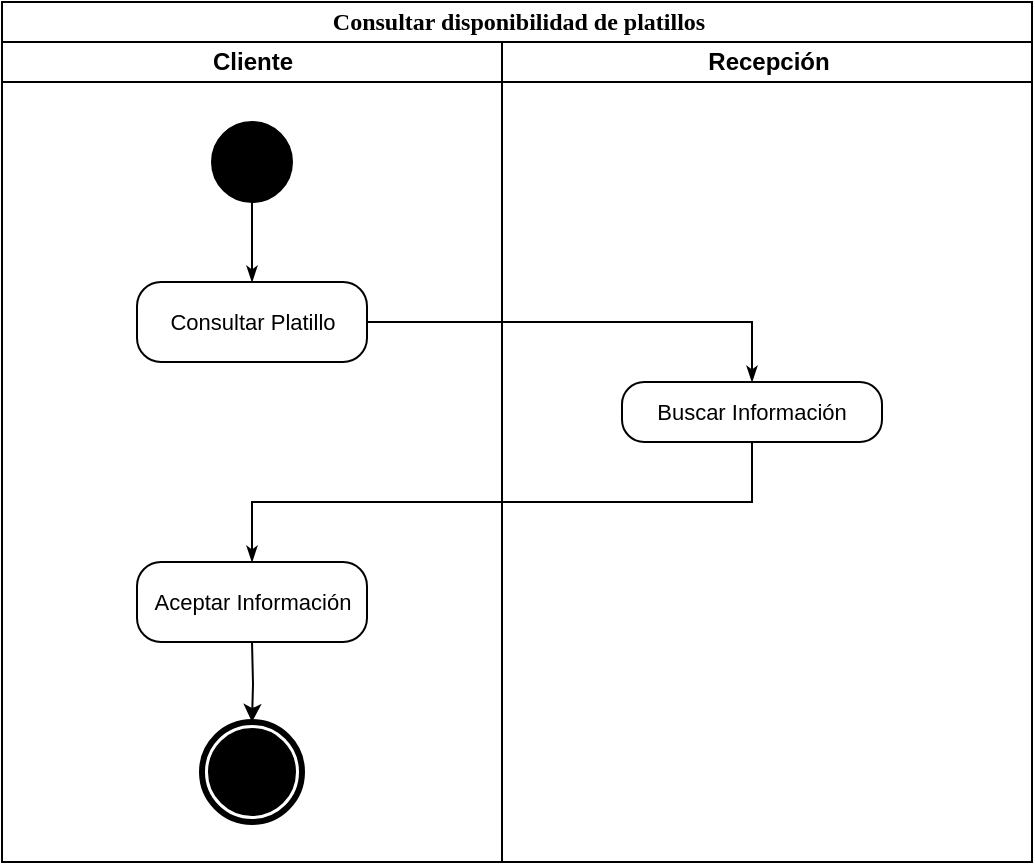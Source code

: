 <mxfile version="13.8.3" type="device"><diagram name="Page-1" id="0783ab3e-0a74-02c8-0abd-f7b4e66b4bec"><mxGraphModel dx="1048" dy="493" grid="1" gridSize="10" guides="1" tooltips="1" connect="1" arrows="1" fold="1" page="1" pageScale="1" pageWidth="850" pageHeight="1100" background="#ffffff" math="0" shadow="0"><root><mxCell id="0"/><mxCell id="1" parent="0"/><mxCell id="1c1d494c118603dd-1" value="Consultar disponibilidad de platillos" style="swimlane;html=1;childLayout=stackLayout;startSize=20;rounded=0;shadow=0;comic=0;labelBackgroundColor=none;strokeWidth=1;fontFamily=Verdana;fontSize=12;align=center;" parent="1" vertex="1"><mxGeometry x="40" y="40" width="515" height="430" as="geometry"/></mxCell><mxCell id="1c1d494c118603dd-2" value="Cliente" style="swimlane;html=1;startSize=20;" parent="1c1d494c118603dd-1" vertex="1"><mxGeometry y="20" width="250" height="410" as="geometry"/></mxCell><mxCell id="Tj9fc9_SL6Puyq0dAb6u-1" value="&lt;font style=&quot;font-size: 11px&quot;&gt;Consultar Platillo&lt;/font&gt;" style="rounded=1;whiteSpace=wrap;html=1;shadow=0;comic=0;labelBackgroundColor=none;strokeWidth=1;fontFamily=Helvetica;fontSize=12;align=center;arcSize=30;" parent="1c1d494c118603dd-2" vertex="1"><mxGeometry x="67.5" y="120" width="115" height="40" as="geometry"/></mxCell><mxCell id="60571a20871a0731-4" value="" style="ellipse;whiteSpace=wrap;html=1;rounded=0;shadow=0;comic=0;labelBackgroundColor=none;strokeWidth=1;fillColor=#000000;fontFamily=Helvetica;fontSize=12;align=center;" parent="1c1d494c118603dd-2" vertex="1"><mxGeometry x="105" y="40" width="40" height="40" as="geometry"/></mxCell><mxCell id="1c1d494c118603dd-27" style="edgeStyle=orthogonalEdgeStyle;rounded=0;html=1;labelBackgroundColor=none;startArrow=none;startFill=0;startSize=5;endArrow=classicThin;endFill=1;endSize=5;jettySize=auto;orthogonalLoop=1;strokeWidth=1;fontFamily=Helvetica;fontSize=12;entryX=0.5;entryY=0;entryDx=0;entryDy=0;" parent="1c1d494c118603dd-2" source="60571a20871a0731-4" target="Tj9fc9_SL6Puyq0dAb6u-1" edge="1"><mxGeometry relative="1" as="geometry"><mxPoint x="125" y="110" as="targetPoint"/></mxGeometry></mxCell><mxCell id="Uf3dyHNlKImh2pP6pc8h-1" value="&lt;font style=&quot;font-size: 11px&quot;&gt;Aceptar Información&lt;/font&gt;" style="rounded=1;whiteSpace=wrap;html=1;shadow=0;comic=0;labelBackgroundColor=none;strokeWidth=1;fontFamily=Helvetica;fontSize=12;align=center;arcSize=30;" parent="1c1d494c118603dd-2" vertex="1"><mxGeometry x="67.5" y="260" width="115" height="40" as="geometry"/></mxCell><mxCell id="Uf3dyHNlKImh2pP6pc8h-2" style="edgeStyle=orthogonalEdgeStyle;rounded=0;orthogonalLoop=1;jettySize=auto;html=1;entryX=0.5;entryY=0;entryDx=0;entryDy=0;exitX=0.5;exitY=1;exitDx=0;exitDy=0;fontFamily=Helvetica;" parent="1c1d494c118603dd-2" target="Uf3dyHNlKImh2pP6pc8h-3" edge="1"><mxGeometry relative="1" as="geometry"><mxPoint x="125" y="300" as="sourcePoint"/><mxPoint x="-165" y="280" as="targetPoint"/></mxGeometry></mxCell><mxCell id="Uf3dyHNlKImh2pP6pc8h-3" value="" style="shape=mxgraph.bpmn.shape;html=1;verticalLabelPosition=bottom;labelBackgroundColor=#ffffff;verticalAlign=top;align=center;perimeter=ellipsePerimeter;outlineConnect=0;outline=end;symbol=terminate;fontFamily=Helvetica;" parent="1c1d494c118603dd-2" vertex="1"><mxGeometry x="100" y="340" width="50" height="50" as="geometry"/></mxCell><mxCell id="1c1d494c118603dd-28" style="edgeStyle=orthogonalEdgeStyle;rounded=0;html=1;entryX=0.5;entryY=0;labelBackgroundColor=none;startArrow=none;startFill=0;startSize=5;endArrow=classicThin;endFill=1;endSize=5;jettySize=auto;orthogonalLoop=1;strokeWidth=1;fontFamily=Helvetica;fontSize=12;entryDx=0;entryDy=0;exitX=1;exitY=0.5;exitDx=0;exitDy=0;" parent="1c1d494c118603dd-1" source="Tj9fc9_SL6Puyq0dAb6u-1" target="1c1d494c118603dd-6" edge="1"><mxGeometry relative="1" as="geometry"><Array as="points"><mxPoint x="375" y="160"/></Array><mxPoint x="190" y="155" as="sourcePoint"/><mxPoint x="353.5" y="180" as="targetPoint"/></mxGeometry></mxCell><mxCell id="1c1d494c118603dd-3" value="Recepción" style="swimlane;html=1;startSize=20;" parent="1c1d494c118603dd-1" vertex="1"><mxGeometry x="250" y="20" width="265" height="410" as="geometry"/></mxCell><mxCell id="1c1d494c118603dd-6" value="Buscar Información" style="rounded=1;whiteSpace=wrap;html=1;shadow=0;comic=0;labelBackgroundColor=none;strokeWidth=1;fontFamily=Helvetica;fontSize=11;align=center;arcSize=37;" parent="1c1d494c118603dd-3" vertex="1"><mxGeometry x="60" y="170" width="130" height="30" as="geometry"/></mxCell><mxCell id="2JhK4XsdEuzoDTgycAD7-19" style="edgeStyle=orthogonalEdgeStyle;rounded=0;orthogonalLoop=1;jettySize=auto;html=1;exitX=0.5;exitY=1;exitDx=0;exitDy=0;entryX=0.5;entryY=0;entryDx=0;entryDy=0;" parent="1c1d494c118603dd-3" edge="1"><mxGeometry relative="1" as="geometry"><mxPoint x="125" y="670" as="sourcePoint"/></mxGeometry></mxCell><mxCell id="2JhK4XsdEuzoDTgycAD7-2" style="edgeStyle=orthogonalEdgeStyle;rounded=0;html=1;labelBackgroundColor=none;startArrow=none;startFill=0;startSize=5;endArrow=classicThin;endFill=1;endSize=5;jettySize=auto;orthogonalLoop=1;strokeWidth=1;fontFamily=Helvetica;fontSize=12;exitX=0.5;exitY=1;exitDx=0;exitDy=0;entryX=0.5;entryY=0;entryDx=0;entryDy=0;" parent="1c1d494c118603dd-1" source="1c1d494c118603dd-6" target="Uf3dyHNlKImh2pP6pc8h-1" edge="1"><mxGeometry relative="1" as="geometry"><Array as="points"/><mxPoint x="-70" y="260" as="sourcePoint"/><mxPoint x="120" y="270" as="targetPoint"/></mxGeometry></mxCell></root></mxGraphModel></diagram></mxfile>